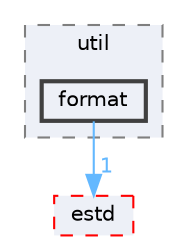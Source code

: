 digraph "format"
{
 // LATEX_PDF_SIZE
  bgcolor="transparent";
  edge [fontname=Helvetica,fontsize=10,labelfontname=Helvetica,labelfontsize=10];
  node [fontname=Helvetica,fontsize=10,shape=box,height=0.2,width=0.4];
  compound=true
  subgraph clusterdir_32c52d192ab7c53d1c5f75b00cf624b1 {
    graph [ bgcolor="#edf0f7", pencolor="grey50", label="util", fontname=Helvetica,fontsize=10 style="filled,dashed", URL="dir_32c52d192ab7c53d1c5f75b00cf624b1.html",tooltip=""]
  dir_68d5d5c975538dd4a4d1dd29f6895a9e [label="format", fillcolor="#edf0f7", color="grey25", style="filled,bold", URL="dir_68d5d5c975538dd4a4d1dd29f6895a9e.html",tooltip=""];
  }
  dir_705ed472854f071e46e92f9933f4d565 [label="estd", fillcolor="#edf0f7", color="red", style="filled,dashed", URL="dir_705ed472854f071e46e92f9933f4d565.html",tooltip=""];
  dir_68d5d5c975538dd4a4d1dd29f6895a9e->dir_705ed472854f071e46e92f9933f4d565 [headlabel="1", labeldistance=1.5 headhref="dir_000089_000075.html" href="dir_000089_000075.html" color="steelblue1" fontcolor="steelblue1"];
}
